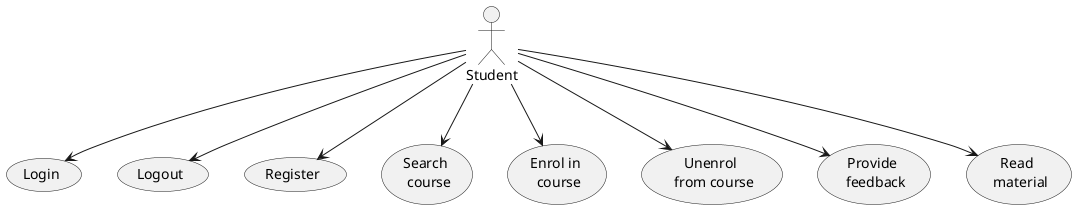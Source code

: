 @startuml
actor :Student: as A

A --> (Login)
A --> (Logout)
A --> (Register)
A --> (Search \n course)
A --> (Enrol in \n course)
A --> (Unenrol \n from course)
A --> (Provide \n feedback)
A --> (Read \n material)

@enduml
